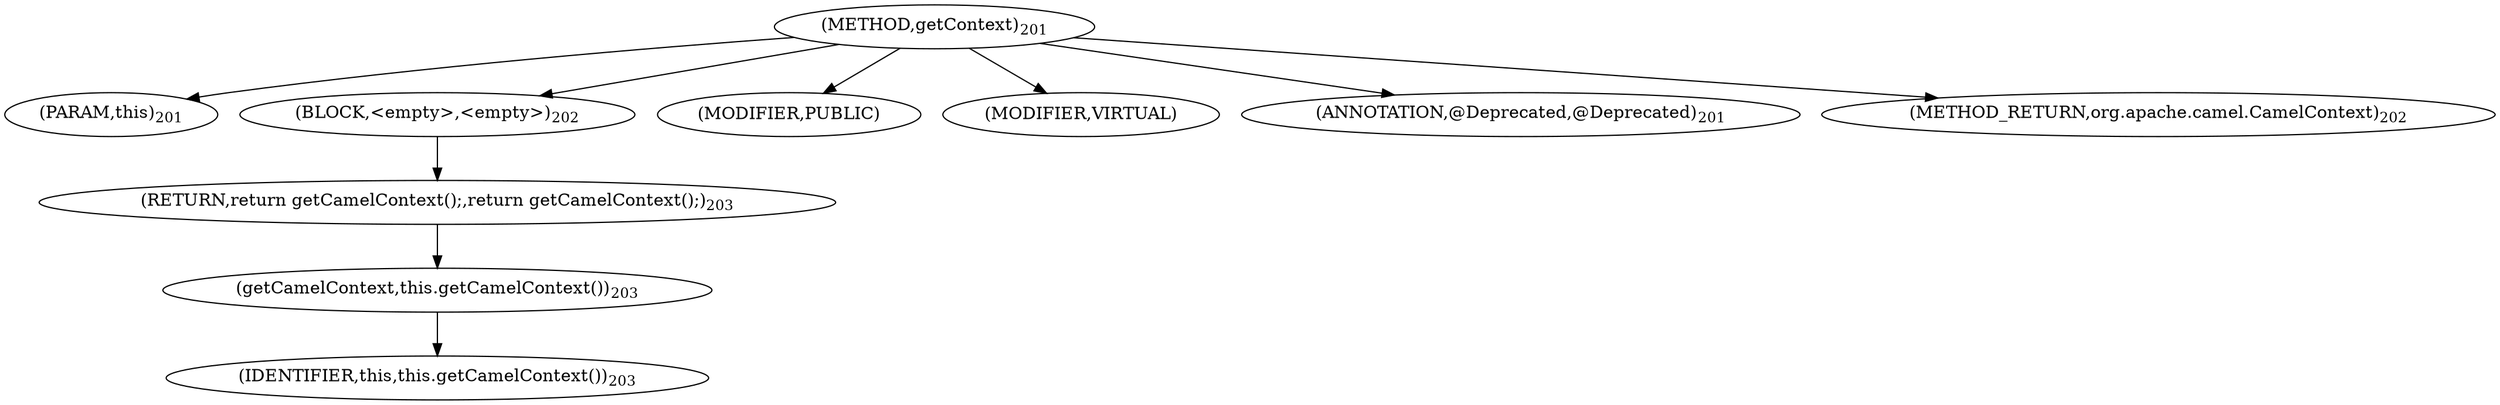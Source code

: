 digraph "getContext" {  
"536" [label = <(METHOD,getContext)<SUB>201</SUB>> ]
"46" [label = <(PARAM,this)<SUB>201</SUB>> ]
"537" [label = <(BLOCK,&lt;empty&gt;,&lt;empty&gt;)<SUB>202</SUB>> ]
"538" [label = <(RETURN,return getCamelContext();,return getCamelContext();)<SUB>203</SUB>> ]
"539" [label = <(getCamelContext,this.getCamelContext())<SUB>203</SUB>> ]
"45" [label = <(IDENTIFIER,this,this.getCamelContext())<SUB>203</SUB>> ]
"540" [label = <(MODIFIER,PUBLIC)> ]
"541" [label = <(MODIFIER,VIRTUAL)> ]
"542" [label = <(ANNOTATION,@Deprecated,@Deprecated)<SUB>201</SUB>> ]
"543" [label = <(METHOD_RETURN,org.apache.camel.CamelContext)<SUB>202</SUB>> ]
  "536" -> "46" 
  "536" -> "537" 
  "536" -> "540" 
  "536" -> "541" 
  "536" -> "542" 
  "536" -> "543" 
  "537" -> "538" 
  "538" -> "539" 
  "539" -> "45" 
}
